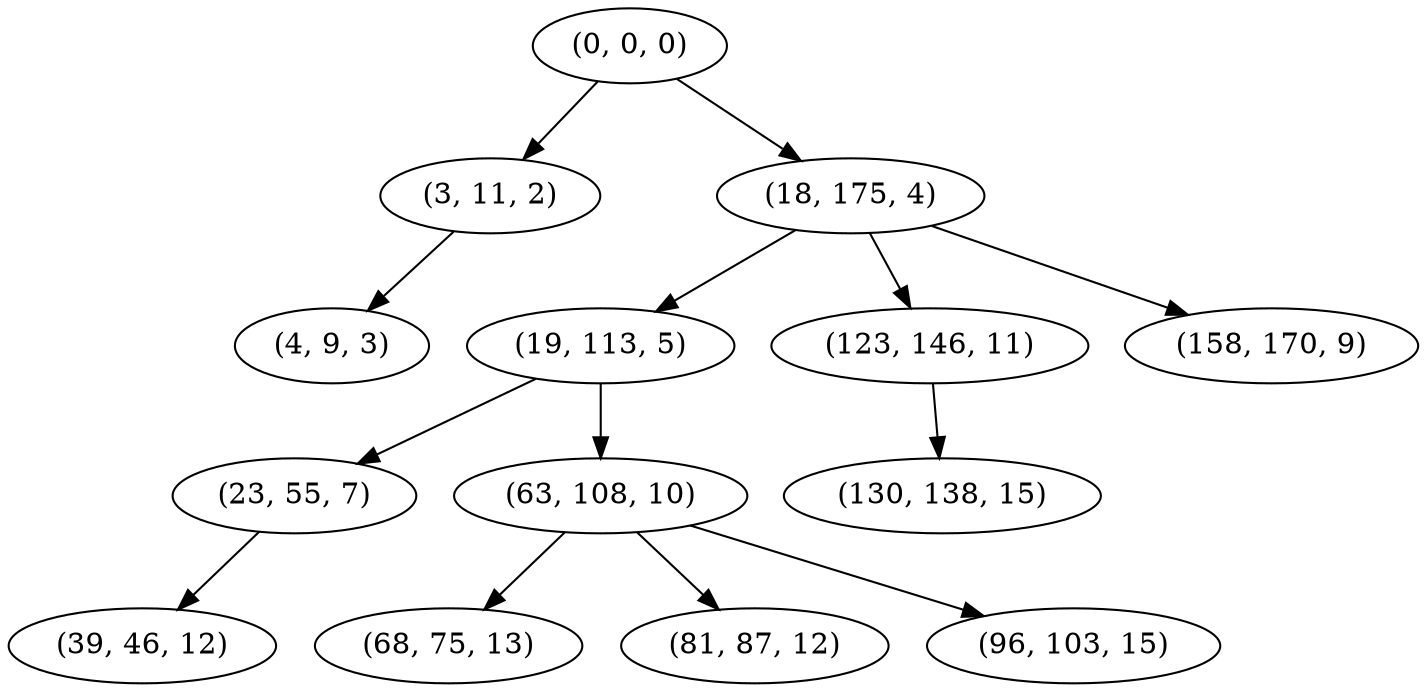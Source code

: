 digraph tree {
    "(0, 0, 0)";
    "(3, 11, 2)";
    "(4, 9, 3)";
    "(18, 175, 4)";
    "(19, 113, 5)";
    "(23, 55, 7)";
    "(39, 46, 12)";
    "(63, 108, 10)";
    "(68, 75, 13)";
    "(81, 87, 12)";
    "(96, 103, 15)";
    "(123, 146, 11)";
    "(130, 138, 15)";
    "(158, 170, 9)";
    "(0, 0, 0)" -> "(3, 11, 2)";
    "(0, 0, 0)" -> "(18, 175, 4)";
    "(3, 11, 2)" -> "(4, 9, 3)";
    "(18, 175, 4)" -> "(19, 113, 5)";
    "(18, 175, 4)" -> "(123, 146, 11)";
    "(18, 175, 4)" -> "(158, 170, 9)";
    "(19, 113, 5)" -> "(23, 55, 7)";
    "(19, 113, 5)" -> "(63, 108, 10)";
    "(23, 55, 7)" -> "(39, 46, 12)";
    "(63, 108, 10)" -> "(68, 75, 13)";
    "(63, 108, 10)" -> "(81, 87, 12)";
    "(63, 108, 10)" -> "(96, 103, 15)";
    "(123, 146, 11)" -> "(130, 138, 15)";
}
